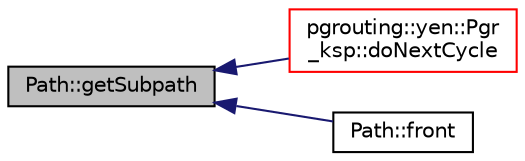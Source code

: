 digraph "Path::getSubpath"
{
  edge [fontname="Helvetica",fontsize="10",labelfontname="Helvetica",labelfontsize="10"];
  node [fontname="Helvetica",fontsize="10",shape=record];
  rankdir="LR";
  Node272 [label="Path::getSubpath",height=0.2,width=0.4,color="black", fillcolor="grey75", style="filled", fontcolor="black"];
  Node272 -> Node273 [dir="back",color="midnightblue",fontsize="10",style="solid",fontname="Helvetica"];
  Node273 [label="pgrouting::yen::Pgr\l_ksp::doNextCycle",height=0.2,width=0.4,color="red", fillcolor="white", style="filled",URL="$classpgrouting_1_1yen_1_1Pgr__ksp.html#a1ff5255c35221d033252cb9360929c97",tooltip="Performs the next cycle of the algorithm. "];
  Node272 -> Node288 [dir="back",color="midnightblue",fontsize="10",style="solid",fontname="Helvetica"];
  Node288 [label="Path::front",height=0.2,width=0.4,color="black", fillcolor="white", style="filled",URL="$classPath.html#a6fc87e41a998bdfe9fd94c3647e6f2ba"];
}
